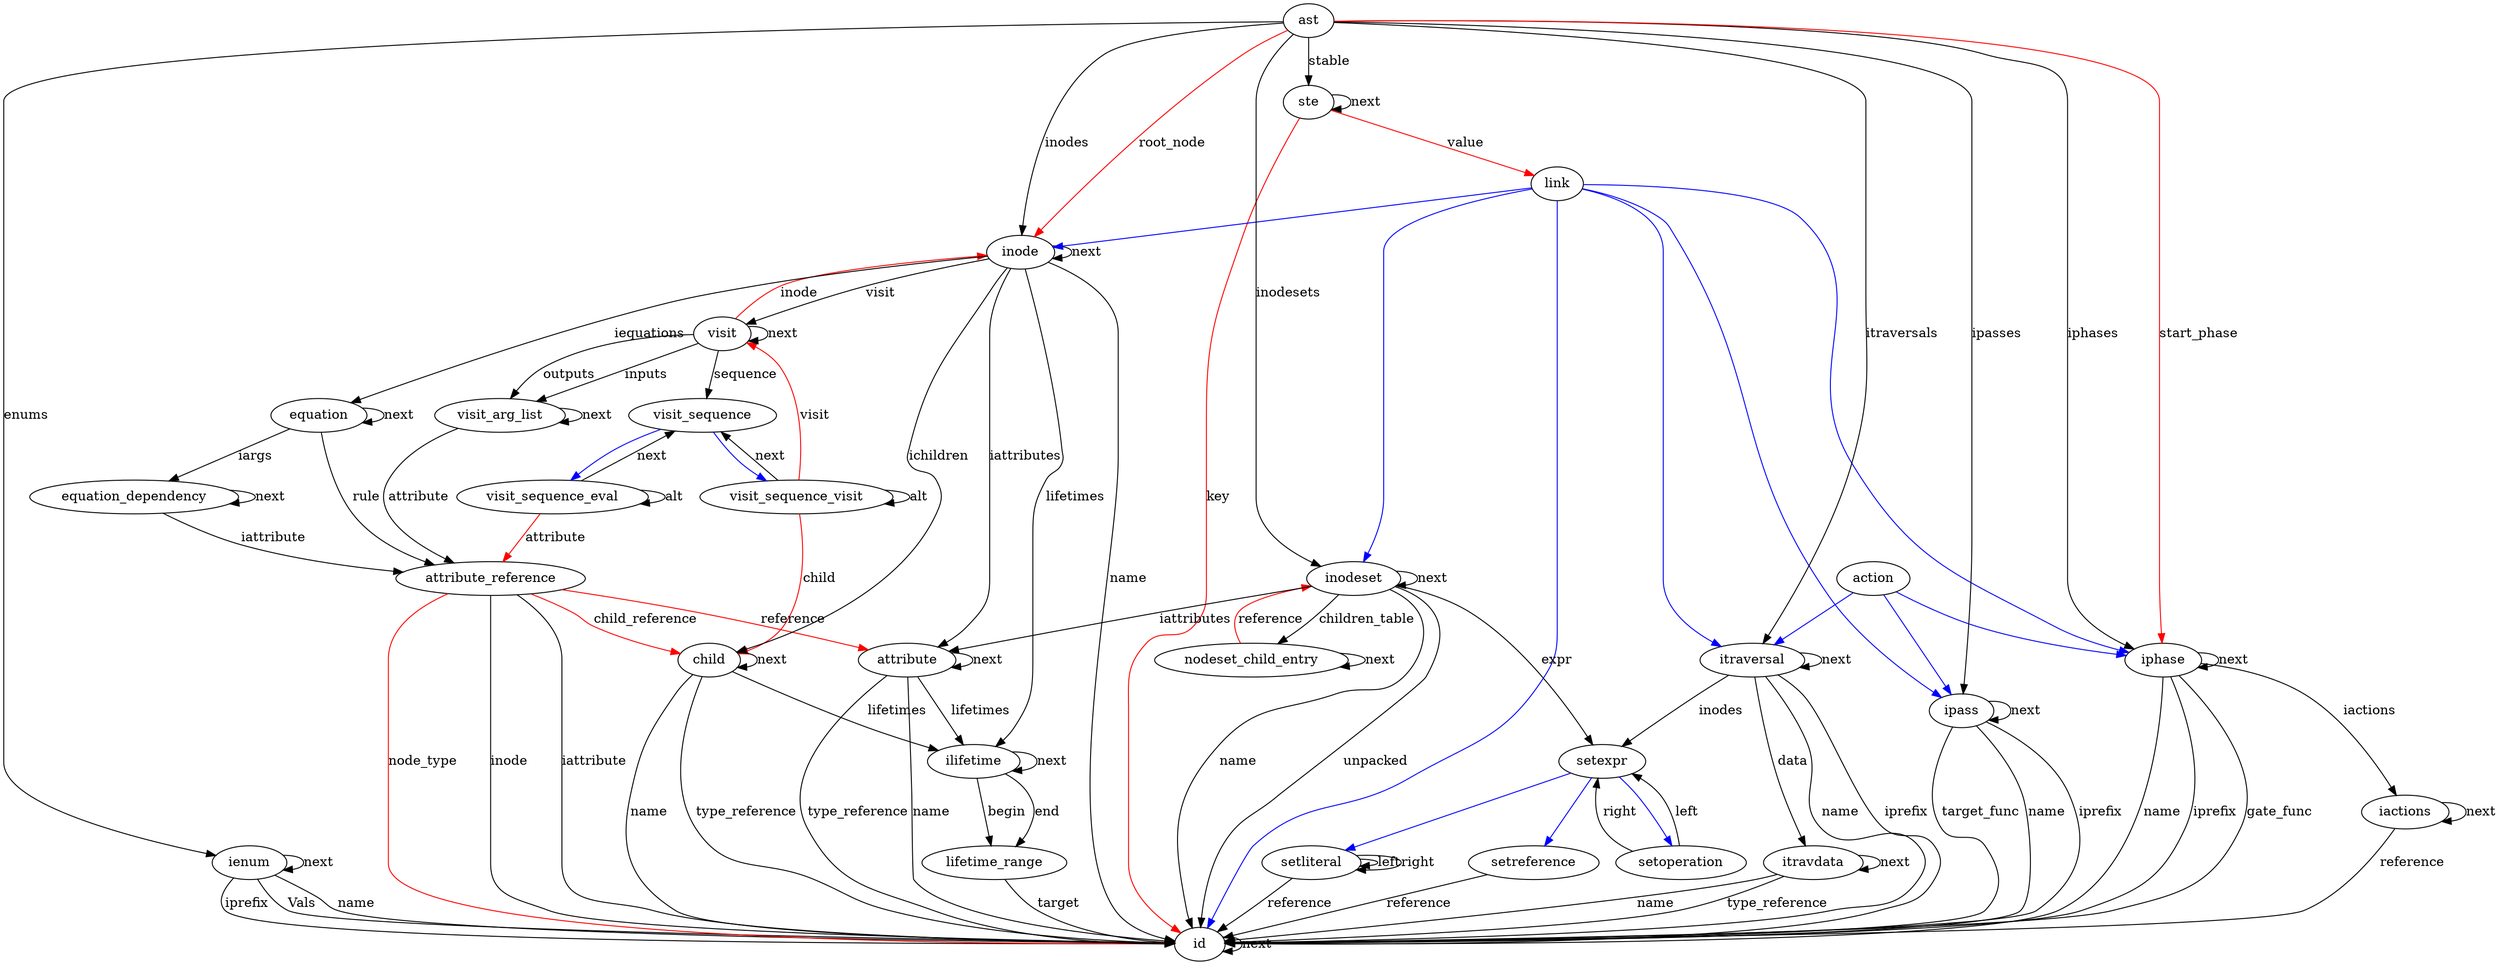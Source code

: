 digraph Ast {
id;
id -> id[label="next"]
ienum;
ienum -> id[label="Vals"]
ienum -> id[label="name"]
ienum -> id[label="iprefix"]
ienum -> ienum[label="next"]
visit_sequence_visit;
visit_sequence_visit -> visit_sequence_visit[label="alt"]
visit_sequence_visit -> visit_sequence[label="next"]
visit_sequence_visit -> child[color=red, label="child"]
visit_sequence_visit -> visit[color=red, label="visit"]
visit_sequence_eval;
visit_sequence_eval -> visit_sequence_eval[label="alt"]
visit_sequence_eval -> visit_sequence[label="next"]
visit_sequence_eval -> attribute_reference[color=red, label="attribute"]
visit;
visit -> visit_sequence[label="sequence"]
visit -> visit_arg_list[label="inputs"]
visit -> visit_arg_list[label="outputs"]
visit -> visit[label="next"]
visit -> inode[color=red, label="inode"]
visit_arg_list;
visit_arg_list -> attribute_reference[label="attribute"]
visit_arg_list -> visit_arg_list[label="next"]
attribute_reference;
attribute_reference -> id[label="inode"]
attribute_reference -> id[label="iattribute"]
attribute_reference -> id[color=red, label="node_type"]
attribute_reference -> attribute[color=red, label="reference"]
attribute_reference -> child[color=red, label="child_reference"]
equation_dependency;
equation_dependency -> attribute_reference[label="iattribute"]
equation_dependency -> equation_dependency[label="next"]
equation;
equation -> attribute_reference[label="rule"]
equation -> equation_dependency[label="iargs"]
equation -> equation[label="next"]
attribute;
attribute -> id[label="name"]
attribute -> id[label="type_reference"]
attribute -> ilifetime[label="lifetimes"]
attribute -> attribute[label="next"]
itravdata;
itravdata -> id[label="name"]
itravdata -> id[label="type_reference"]
itravdata -> itravdata[label="next"]
setoperation;
setoperation -> setexpr[label="left"]
setoperation -> setexpr[label="right"]
setliteral;
setliteral -> id[label="reference"]
setliteral -> setliteral[label="left"]
setliteral -> setliteral[label="right"]
setreference;
setreference -> id[label="reference"]
ste;
ste -> ste[label="next"]
ste -> id[color=red, label="key"]
ste -> link[color=red, label="value"]
child;
child -> id[label="name"]
child -> ilifetime[label="lifetimes"]
child -> child[label="next"]
child -> id[label="type_reference"]
lifetime_range;
lifetime_range -> id[label="target"]
ilifetime;
ilifetime -> lifetime_range[label="begin"]
ilifetime -> lifetime_range[label="end"]
ilifetime -> ilifetime[label="next"]
nodeset_child_entry;
nodeset_child_entry -> nodeset_child_entry[label="next"]
nodeset_child_entry -> inodeset[color=red, label="reference"]
inodeset;
inodeset -> id[label="name"]
inodeset -> setexpr[label="expr"]
inodeset -> attribute[label="iattributes"]
inodeset -> id[label="unpacked"]
inodeset -> inodeset[label="next"]
inodeset -> nodeset_child_entry[label="children_table"]
inode;
inode -> id[label="name"]
inode -> inode[label="next"]
inode -> child[label="ichildren"]
inode -> attribute[label="iattributes"]
inode -> equation[label="iequations"]
inode -> ilifetime[label="lifetimes"]
inode -> visit[label="visit"]
ipass;
ipass -> id[label="name"]
ipass -> id[label="iprefix"]
ipass -> id[label="target_func"]
ipass -> ipass[label="next"]
itraversal;
itraversal -> id[label="name"]
itraversal -> id[label="iprefix"]
itraversal -> setexpr[label="inodes"]
itraversal -> itravdata[label="data"]
itraversal -> itraversal[label="next"]
iphase;
iphase -> id[label="name"]
iphase -> id[label="iprefix"]
iphase -> id[label="gate_func"]
iphase -> iactions[label="iactions"]
iphase -> iphase[label="next"]
iactions;
iactions -> id[label="reference"]
iactions -> iactions[label="next"]
ast;
ast -> iphase[label="iphases"]
ast -> itraversal[label="itraversals"]
ast -> ipass[label="ipasses"]
ast -> inode[label="inodes"]
ast -> inodeset[label="inodesets"]
ast -> ienum[label="enums"]
ast -> ste[label="stable"]
ast -> inode[color=red, label="root_node"]
ast -> iphase[color=red, label="start_phase"]
visit_sequence;
visit_sequence -> visit_sequence_eval [color=blue]
visit_sequence -> visit_sequence_visit [color=blue]
setexpr;
setexpr -> setoperation [color=blue]
setexpr -> setreference [color=blue]
setexpr -> setliteral [color=blue]
link;
link -> iphase [color=blue]
link -> itraversal [color=blue]
link -> ipass [color=blue]
link -> inode [color=blue]
link -> inodeset [color=blue]
link -> id [color=blue]
action;
action -> iphase [color=blue]
action -> itraversal [color=blue]
action -> ipass [color=blue]
}
